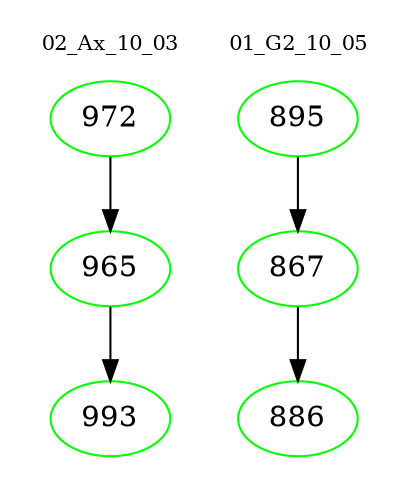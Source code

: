 digraph{
subgraph cluster_0 {
color = white
label = "02_Ax_10_03";
fontsize=10;
T0_972 [label="972", color="green"]
T0_972 -> T0_965 [color="black"]
T0_965 [label="965", color="green"]
T0_965 -> T0_993 [color="black"]
T0_993 [label="993", color="green"]
}
subgraph cluster_1 {
color = white
label = "01_G2_10_05";
fontsize=10;
T1_895 [label="895", color="green"]
T1_895 -> T1_867 [color="black"]
T1_867 [label="867", color="green"]
T1_867 -> T1_886 [color="black"]
T1_886 [label="886", color="green"]
}
}
